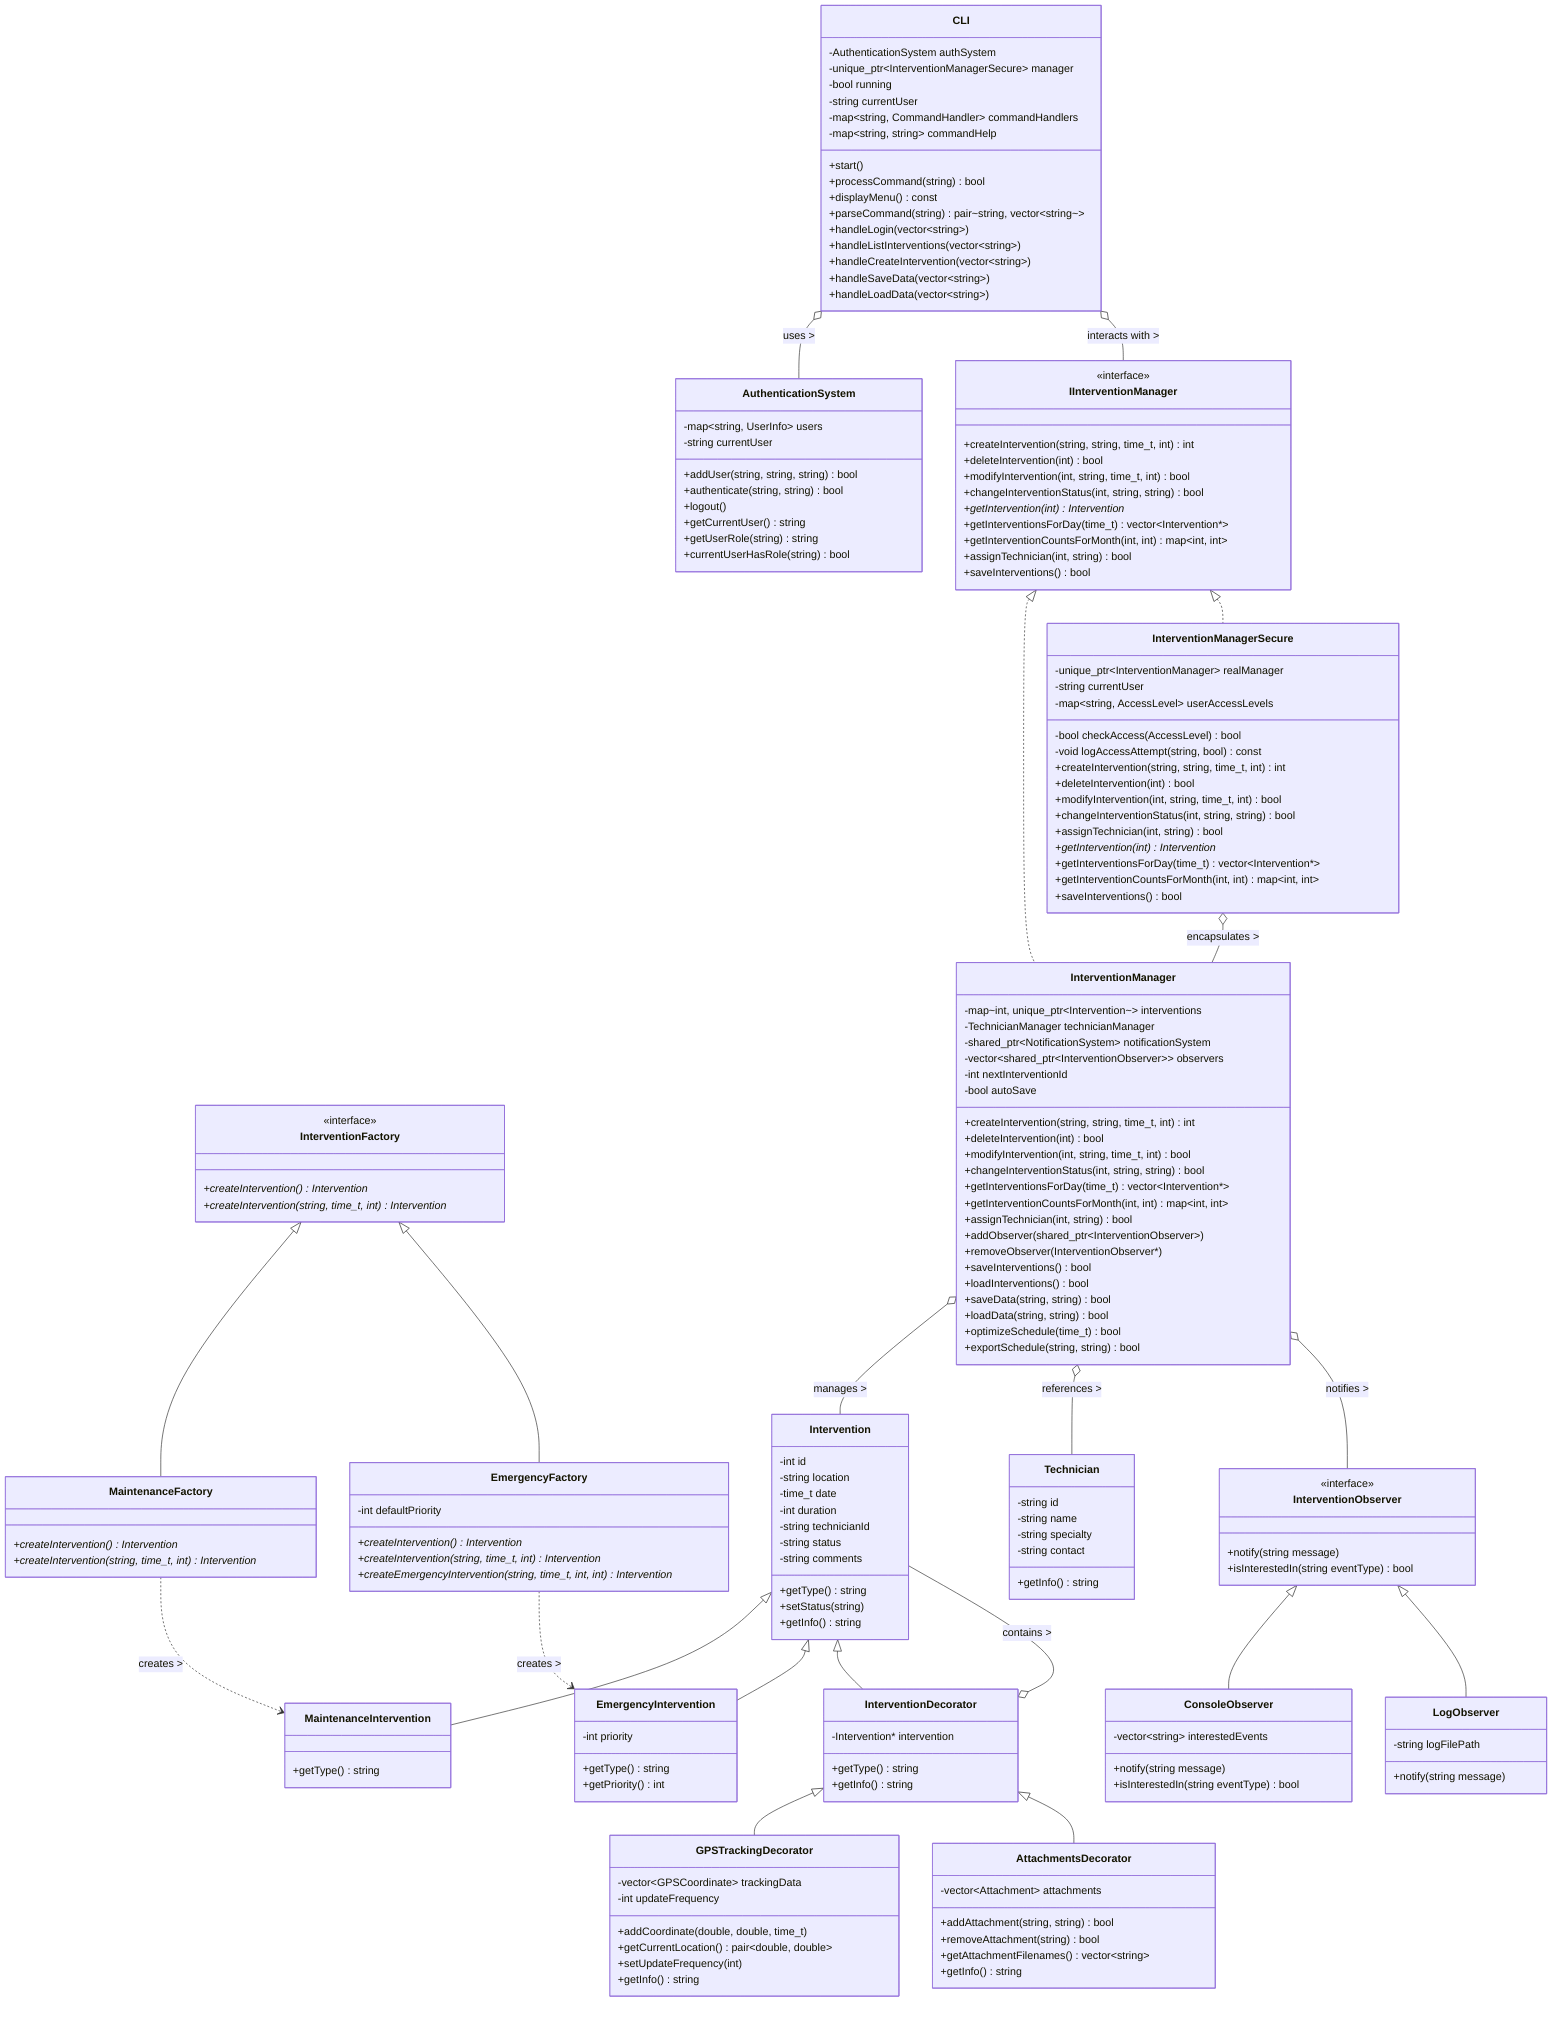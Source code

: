 classDiagram
%% Base Model
    class Intervention {
        -int id
        -string location
        -time_t date
        -int duration
        -string technicianId
        -string status
        -string comments
        +getType() string
        +setStatus(string)
        +getInfo() string
    }

    class MaintenanceIntervention {
        +getType() string
    }

    class EmergencyIntervention {
        -int priority
        +getType() string
        +getPriority() int
    }

    class Technician {
        -string id
        -string name
        -string specialty
        -string contact
        +getInfo() string
    }

%% Design Pattern: Factory
    class InterventionFactory {
        <<interface>>
        +createIntervention() Intervention*
        +createIntervention(string, time_t, int) Intervention*
    }

    class MaintenanceFactory {
        +createIntervention() Intervention*
        +createIntervention(string, time_t, int) Intervention*
    }

    class EmergencyFactory {
        -int defaultPriority
        +createIntervention() Intervention*
        +createIntervention(string, time_t, int) Intervention*
        +createEmergencyIntervention(string, time_t, int, int) Intervention*
    }

%% Design Pattern: Decorator
    class InterventionDecorator {
        -Intervention* intervention
        +getType() string
        +getInfo() string
    }

    class GPSTrackingDecorator {
        -vector~GPSCoordinate~ trackingData
        -int updateFrequency
        +addCoordinate(double, double, time_t)
        +getCurrentLocation() pair~double, double~
        +setUpdateFrequency(int)
        +getInfo() string
    }

    class AttachmentsDecorator {
        -vector~Attachment~ attachments
        +addAttachment(string, string) bool
        +removeAttachment(string) bool
        +getAttachmentFilenames() vector~string~
        +getInfo() string
    }

%% Design Pattern: Observer
    class InterventionObserver {
        <<interface>>
        +notify(string message)
        +isInterestedIn(string eventType) bool
    }

    class ConsoleObserver {
        -vector~string~ interestedEvents
        +notify(string message)
        +isInterestedIn(string eventType) bool
    }

    class LogObserver {
        -string logFilePath
        +notify(string message)
    }

%% Design Pattern: Facade
    class InterventionManager {
        -map~int, unique_ptr~Intervention~~ interventions
        -TechnicianManager technicianManager
        -shared_ptr~NotificationSystem~ notificationSystem
        -vector~shared_ptr~InterventionObserver~~ observers
        -int nextInterventionId
        -bool autoSave
        +createIntervention(string, string, time_t, int) int
        +deleteIntervention(int) bool
        +modifyIntervention(int, string, time_t, int) bool
        +changeInterventionStatus(int, string, string) bool
        +getInterventionsForDay(time_t) vector~Intervention*~
        +getInterventionCountsForMonth(int, int) map~int, int~
        +assignTechnician(int, string) bool
        +addObserver(shared_ptr~InterventionObserver~)
        +removeObserver(InterventionObserver*)
        +saveInterventions() bool
        +loadInterventions() bool
        +saveData(string, string) bool
        +loadData(string, string) bool
        +optimizeSchedule(time_t) bool
        +exportSchedule(string, string) bool
    }

%% Design Pattern: Proxy
    class IInterventionManager {
        <<interface>>
        +createIntervention(string, string, time_t, int) int
        +deleteIntervention(int) bool
        +modifyIntervention(int, string, time_t, int) bool
        +changeInterventionStatus(int, string, string) bool
        +getIntervention(int) Intervention*
        +getInterventionsForDay(time_t) vector~Intervention*~
        +getInterventionCountsForMonth(int, int) map~int, int~
        +assignTechnician(int, string) bool
        +saveInterventions() bool
    }

    class InterventionManagerSecure {
        -unique_ptr~InterventionManager~ realManager
        -string currentUser
        -map~string, AccessLevel~ userAccessLevels
        -bool checkAccess(AccessLevel) bool
        -void logAccessAttempt(string, bool) const
        +createIntervention(string, string, time_t, int) int
        +deleteIntervention(int) bool
        +modifyIntervention(int, string, time_t, int) bool
        +changeInterventionStatus(int, string, string) bool
        +assignTechnician(int, string) bool
        +getIntervention(int) Intervention*
        +getInterventionsForDay(time_t) vector~Intervention*~
        +getInterventionCountsForMonth(int, int) map~int, int~
        +saveInterventions() bool
    }

%% Authentication
    class AuthenticationSystem {
        -map~string, UserInfo~ users
        -string currentUser
        +addUser(string, string, string) bool
        +authenticate(string, string) bool
        +logout()
        +getCurrentUser() string
        +getUserRole(string) string
        +currentUserHasRole(string) bool
    }

%% CLI Interface
    class CLI {
        -AuthenticationSystem authSystem
        -unique_ptr~InterventionManagerSecure~ manager
        -bool running
        -string currentUser
        -map~string, CommandHandler~ commandHandlers
        -map~string, string~ commandHelp
        +start()
        +processCommand(string) bool
        +displayMenu() const
        +parseCommand(string) pair~string, vector~string~~
        +handleLogin(vector~string~)
        +handleListInterventions(vector~string~)
        +handleCreateIntervention(vector~string~)
        +handleSaveData(vector~string~)
        +handleLoadData(vector~string~)
    }

%% Inheritance relationships
    Intervention <|-- MaintenanceIntervention
    Intervention <|-- EmergencyIntervention
    InterventionFactory <|-- MaintenanceFactory
    InterventionFactory <|-- EmergencyFactory
    Intervention <|-- InterventionDecorator
    InterventionDecorator <|-- GPSTrackingDecorator
    InterventionDecorator <|-- AttachmentsDecorator
    InterventionObserver <|-- ConsoleObserver
    InterventionObserver <|-- LogObserver
    IInterventionManager <|.. InterventionManager
    IInterventionManager <|.. InterventionManagerSecure

%% Composition/aggregation relationships
    InterventionDecorator o-- Intervention : contains >
    InterventionManager o-- Intervention : manages >
    InterventionManager o-- Technician : references >
    InterventionManager o-- InterventionObserver : notifies >
    InterventionManagerSecure o-- InterventionManager : encapsulates >
    CLI o-- AuthenticationSystem : uses >
    CLI o-- IInterventionManager : interacts with >
    MaintenanceFactory ..> MaintenanceIntervention : creates >
    EmergencyFactory ..> EmergencyIntervention : creates >